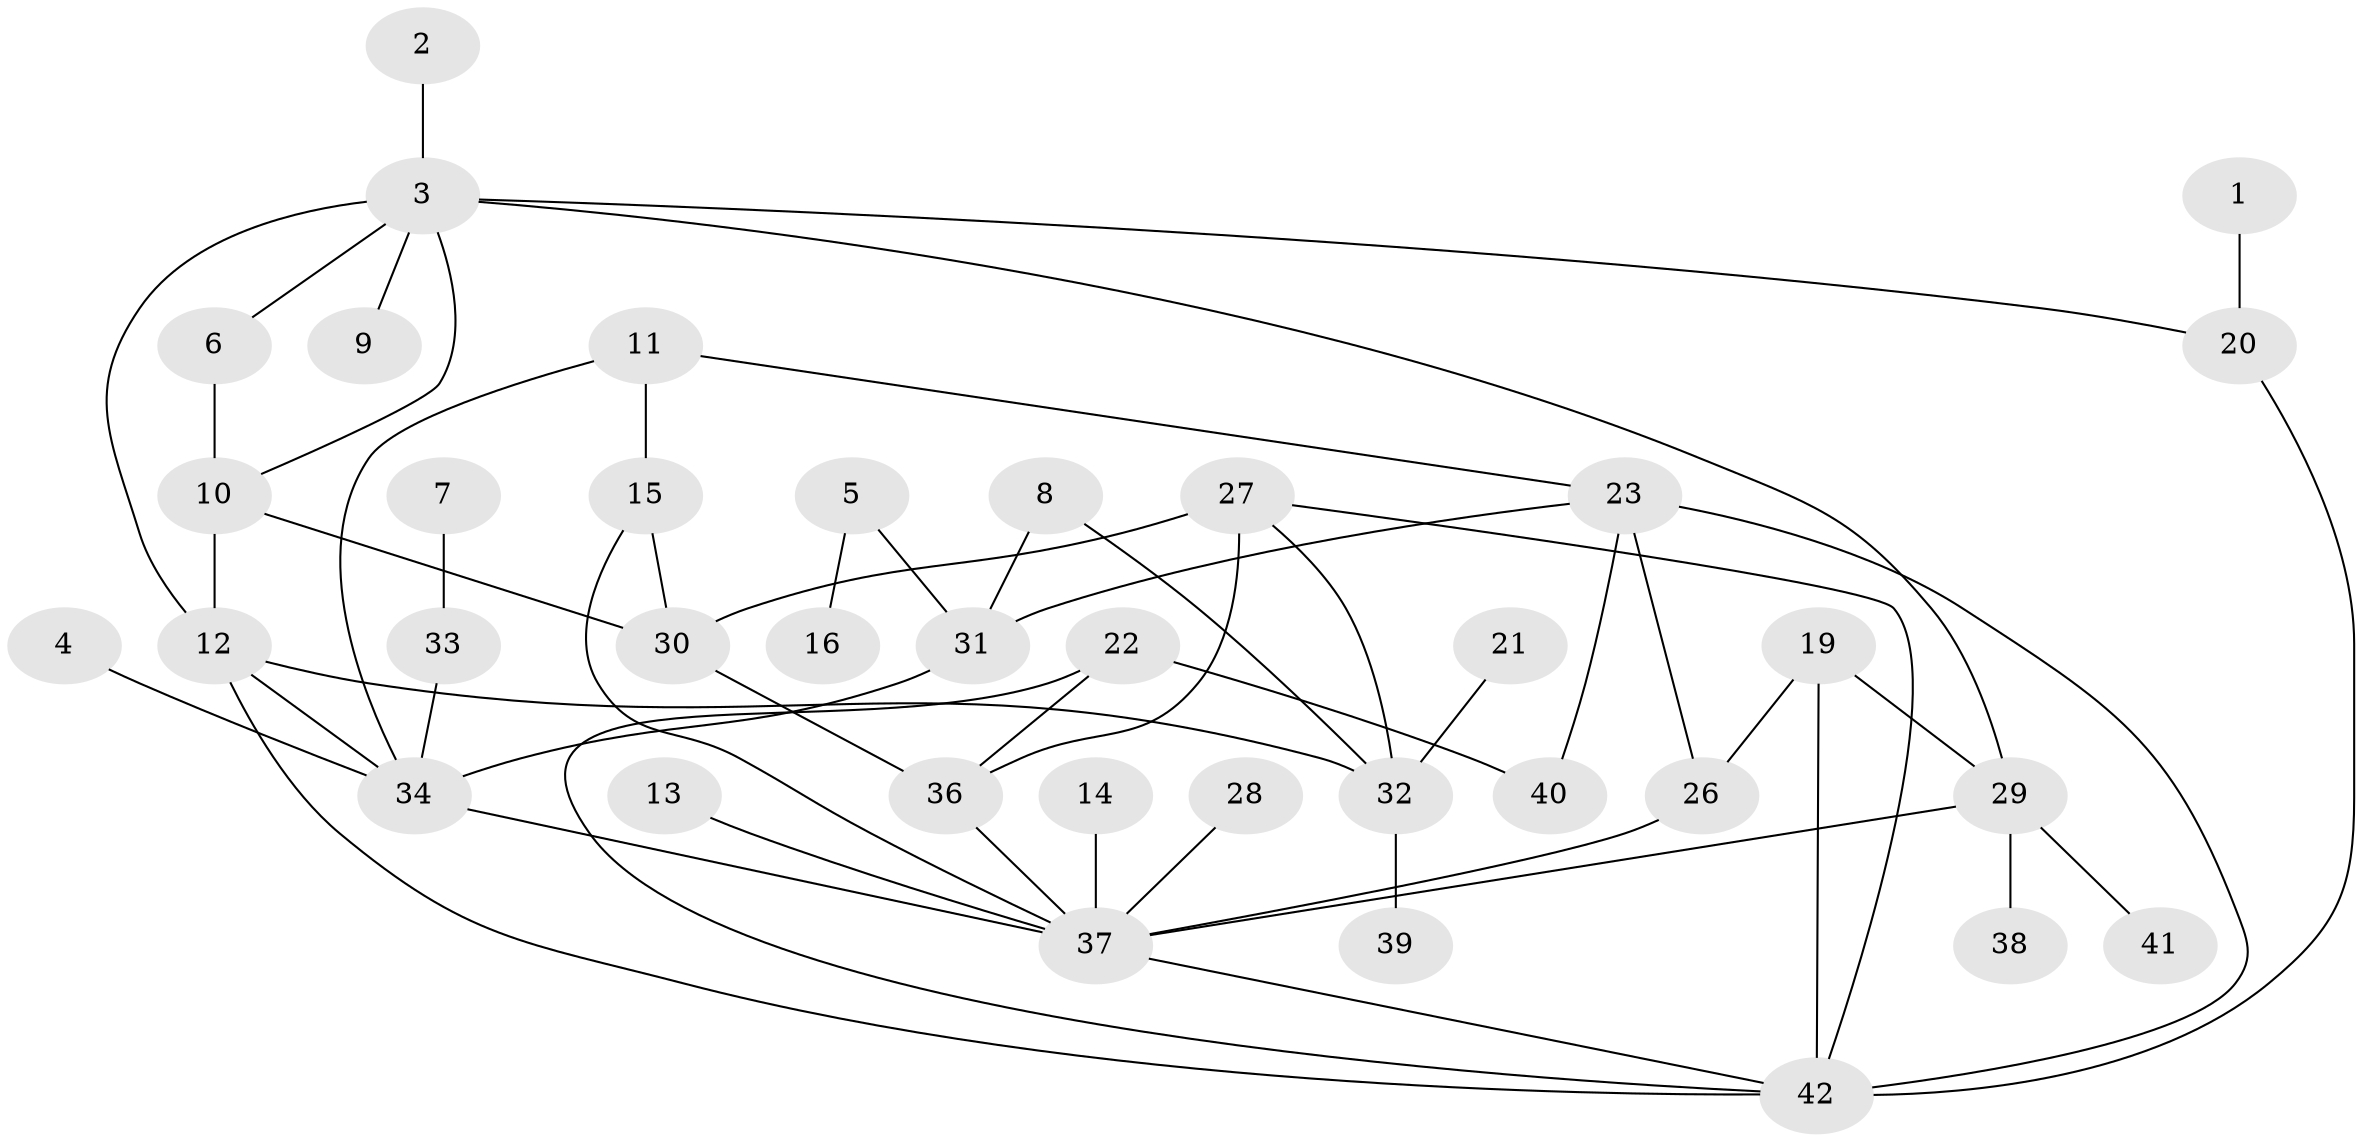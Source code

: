 // original degree distribution, {6: 0.023809523809523808, 3: 0.20238095238095238, 1: 0.25, 4: 0.15476190476190477, 2: 0.27380952380952384, 5: 0.047619047619047616, 0: 0.047619047619047616}
// Generated by graph-tools (version 1.1) at 2025/49/03/09/25 03:49:13]
// undirected, 37 vertices, 55 edges
graph export_dot {
graph [start="1"]
  node [color=gray90,style=filled];
  1;
  2;
  3;
  4;
  5;
  6;
  7;
  8;
  9;
  10;
  11;
  12;
  13;
  14;
  15;
  16;
  19;
  20;
  21;
  22;
  23;
  26;
  27;
  28;
  29;
  30;
  31;
  32;
  33;
  34;
  36;
  37;
  38;
  39;
  40;
  41;
  42;
  1 -- 20 [weight=1.0];
  2 -- 3 [weight=1.0];
  3 -- 6 [weight=1.0];
  3 -- 9 [weight=1.0];
  3 -- 10 [weight=1.0];
  3 -- 12 [weight=1.0];
  3 -- 20 [weight=1.0];
  3 -- 29 [weight=1.0];
  4 -- 34 [weight=1.0];
  5 -- 16 [weight=1.0];
  5 -- 31 [weight=1.0];
  6 -- 10 [weight=1.0];
  7 -- 33 [weight=1.0];
  8 -- 31 [weight=1.0];
  8 -- 32 [weight=1.0];
  10 -- 12 [weight=1.0];
  10 -- 30 [weight=1.0];
  11 -- 15 [weight=1.0];
  11 -- 23 [weight=1.0];
  11 -- 34 [weight=1.0];
  12 -- 32 [weight=1.0];
  12 -- 34 [weight=1.0];
  12 -- 42 [weight=1.0];
  13 -- 37 [weight=1.0];
  14 -- 37 [weight=1.0];
  15 -- 30 [weight=1.0];
  15 -- 37 [weight=1.0];
  19 -- 26 [weight=1.0];
  19 -- 29 [weight=1.0];
  19 -- 42 [weight=1.0];
  20 -- 42 [weight=1.0];
  21 -- 32 [weight=1.0];
  22 -- 36 [weight=1.0];
  22 -- 40 [weight=1.0];
  22 -- 42 [weight=1.0];
  23 -- 26 [weight=1.0];
  23 -- 31 [weight=1.0];
  23 -- 40 [weight=1.0];
  23 -- 42 [weight=1.0];
  26 -- 37 [weight=1.0];
  27 -- 30 [weight=2.0];
  27 -- 32 [weight=1.0];
  27 -- 36 [weight=1.0];
  27 -- 42 [weight=1.0];
  28 -- 37 [weight=1.0];
  29 -- 37 [weight=1.0];
  29 -- 38 [weight=1.0];
  29 -- 41 [weight=1.0];
  30 -- 36 [weight=1.0];
  31 -- 34 [weight=1.0];
  32 -- 39 [weight=1.0];
  33 -- 34 [weight=1.0];
  34 -- 37 [weight=1.0];
  36 -- 37 [weight=1.0];
  37 -- 42 [weight=1.0];
}
